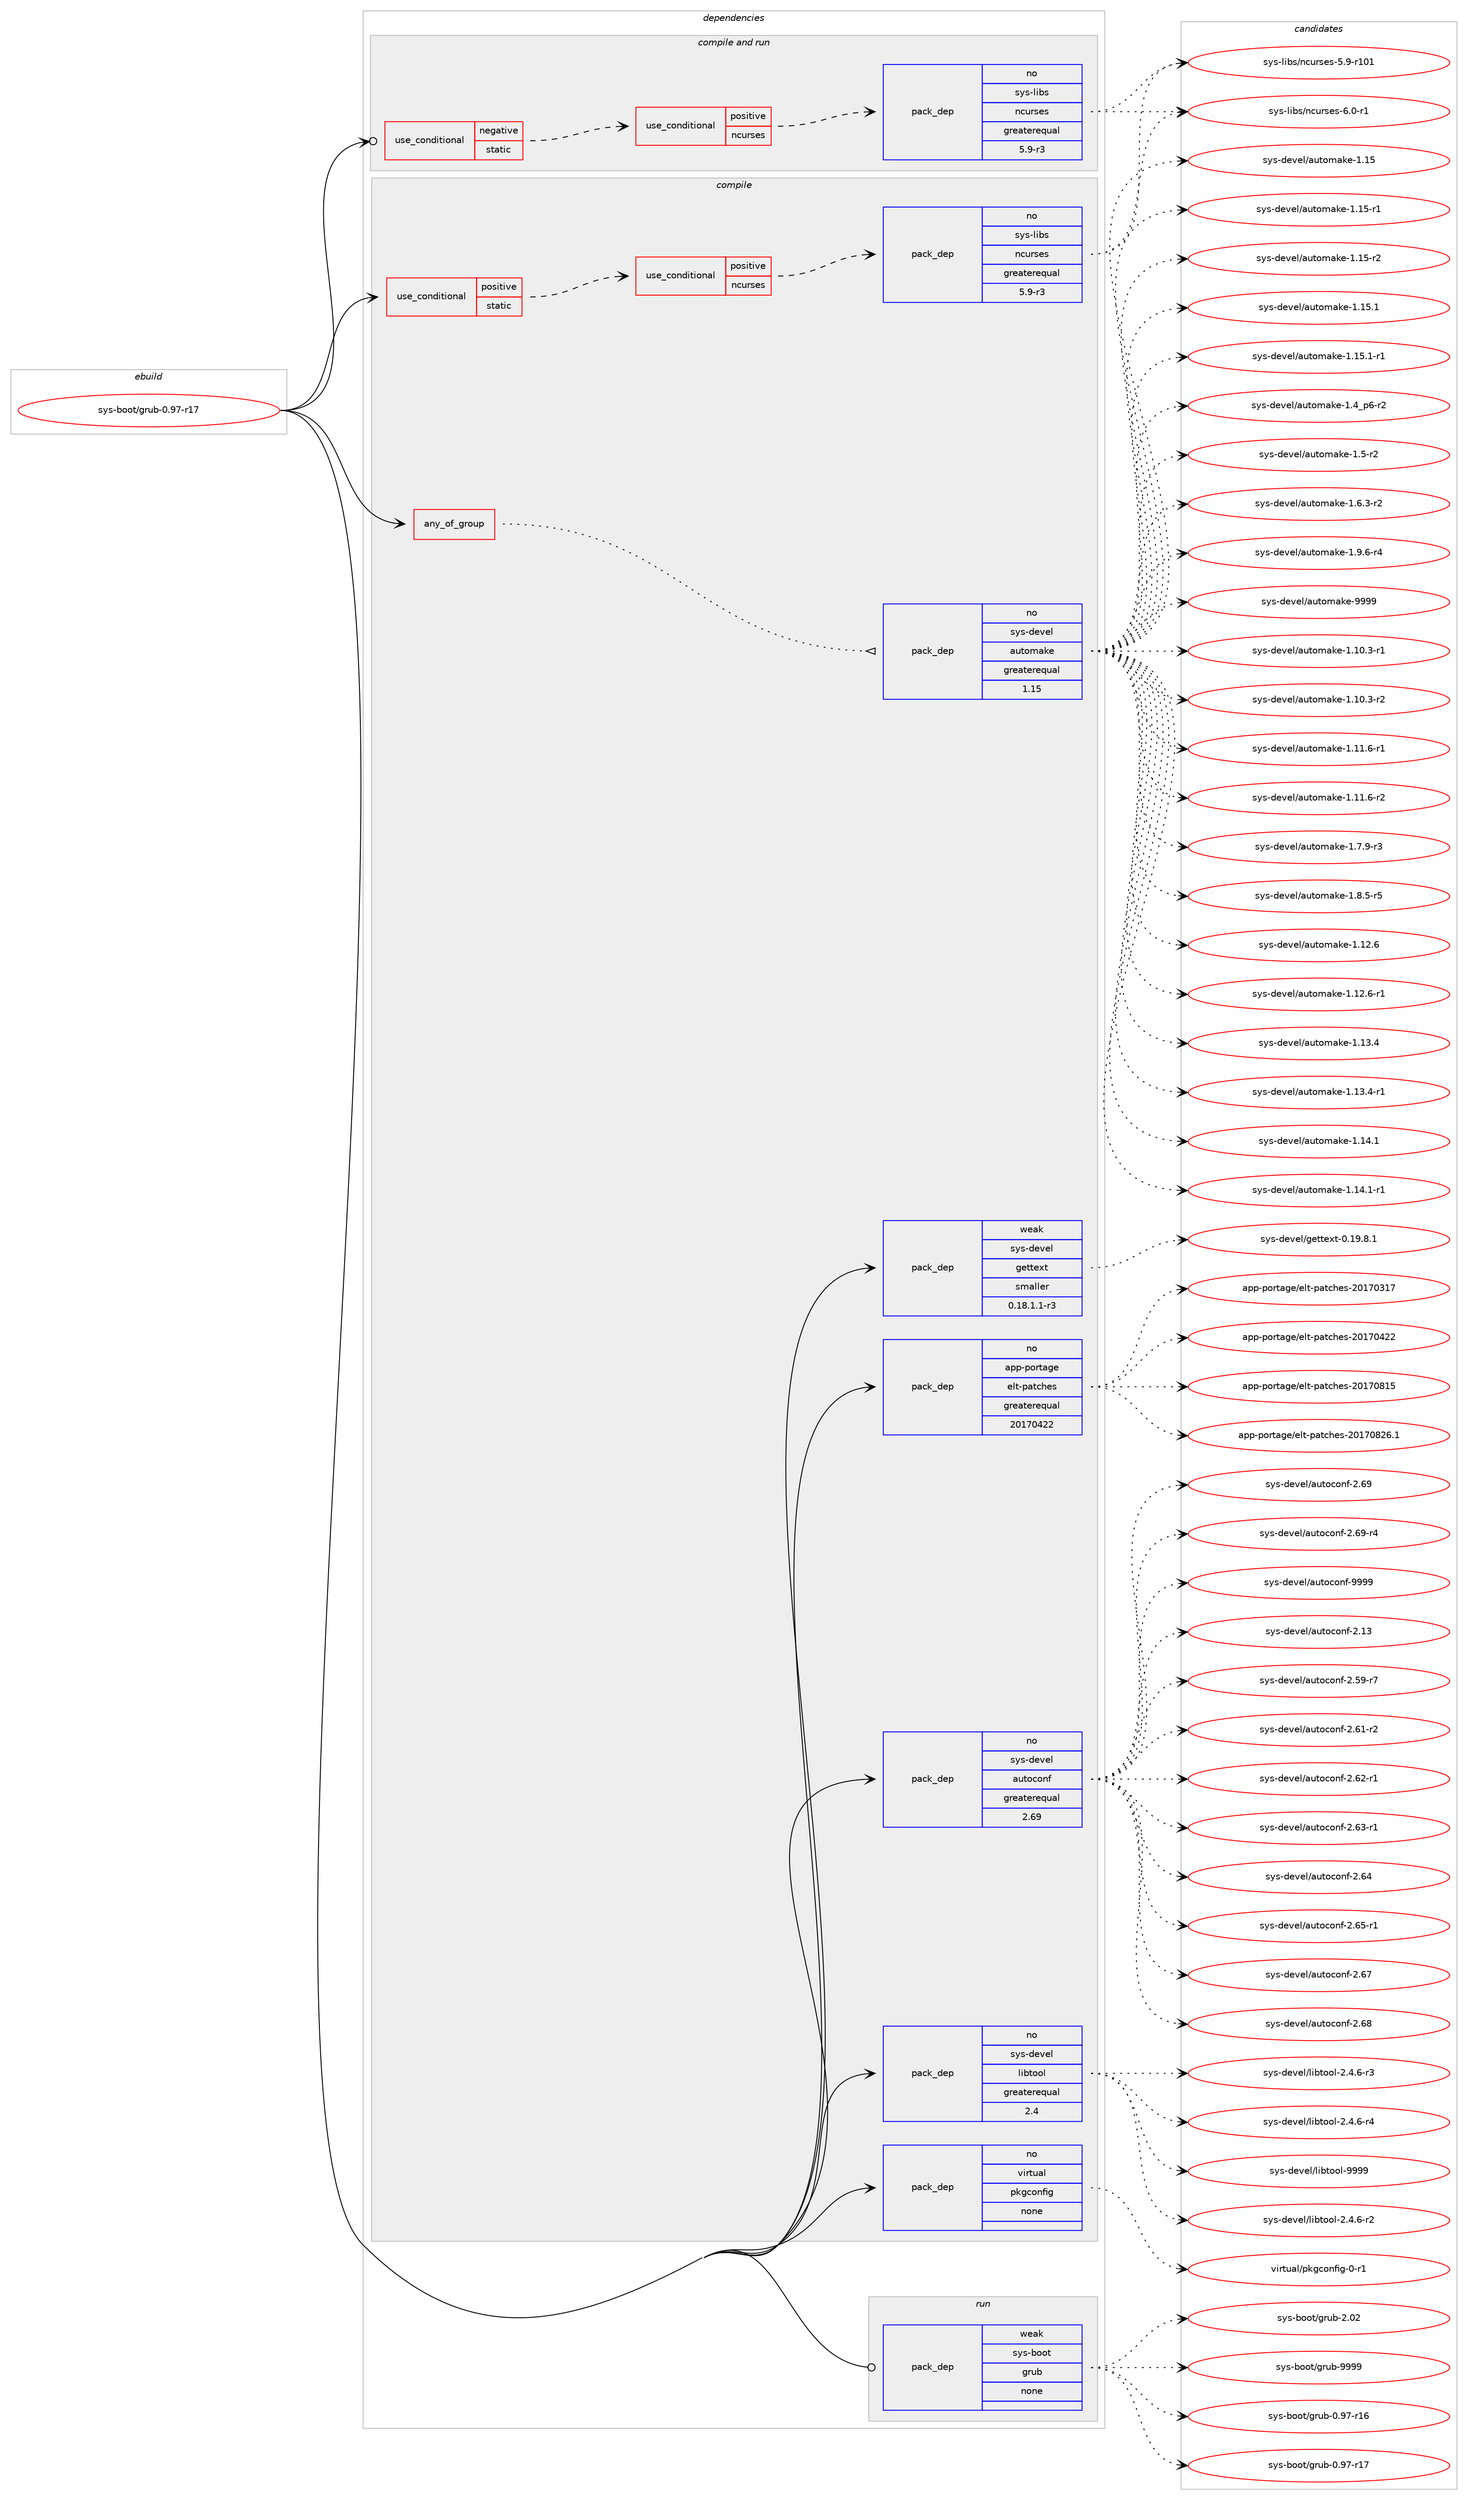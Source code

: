 digraph prolog {

# *************
# Graph options
# *************

newrank=true;
concentrate=true;
compound=true;
graph [rankdir=LR,fontname=Helvetica,fontsize=10,ranksep=1.5];#, ranksep=2.5, nodesep=0.2];
edge  [arrowhead=vee];
node  [fontname=Helvetica,fontsize=10];

# **********
# The ebuild
# **********

subgraph cluster_leftcol {
color=gray;
rank=same;
label=<<i>ebuild</i>>;
id [label="sys-boot/grub-0.97-r17", color=red, width=4, href="../sys-boot/grub-0.97-r17.svg"];
}

# ****************
# The dependencies
# ****************

subgraph cluster_midcol {
color=gray;
label=<<i>dependencies</i>>;
subgraph cluster_compile {
fillcolor="#eeeeee";
style=filled;
label=<<i>compile</i>>;
subgraph any8046 {
dependency477060 [label=<<TABLE BORDER="0" CELLBORDER="1" CELLSPACING="0" CELLPADDING="4"><TR><TD CELLPADDING="10">any_of_group</TD></TR></TABLE>>, shape=none, color=red];subgraph pack353898 {
dependency477061 [label=<<TABLE BORDER="0" CELLBORDER="1" CELLSPACING="0" CELLPADDING="4" WIDTH="220"><TR><TD ROWSPAN="6" CELLPADDING="30">pack_dep</TD></TR><TR><TD WIDTH="110">no</TD></TR><TR><TD>sys-devel</TD></TR><TR><TD>automake</TD></TR><TR><TD>greaterequal</TD></TR><TR><TD>1.15</TD></TR></TABLE>>, shape=none, color=blue];
}
dependency477060:e -> dependency477061:w [weight=20,style="dotted",arrowhead="oinv"];
}
id:e -> dependency477060:w [weight=20,style="solid",arrowhead="vee"];
subgraph cond114841 {
dependency477062 [label=<<TABLE BORDER="0" CELLBORDER="1" CELLSPACING="0" CELLPADDING="4"><TR><TD ROWSPAN="3" CELLPADDING="10">use_conditional</TD></TR><TR><TD>positive</TD></TR><TR><TD>static</TD></TR></TABLE>>, shape=none, color=red];
subgraph cond114842 {
dependency477063 [label=<<TABLE BORDER="0" CELLBORDER="1" CELLSPACING="0" CELLPADDING="4"><TR><TD ROWSPAN="3" CELLPADDING="10">use_conditional</TD></TR><TR><TD>positive</TD></TR><TR><TD>ncurses</TD></TR></TABLE>>, shape=none, color=red];
subgraph pack353899 {
dependency477064 [label=<<TABLE BORDER="0" CELLBORDER="1" CELLSPACING="0" CELLPADDING="4" WIDTH="220"><TR><TD ROWSPAN="6" CELLPADDING="30">pack_dep</TD></TR><TR><TD WIDTH="110">no</TD></TR><TR><TD>sys-libs</TD></TR><TR><TD>ncurses</TD></TR><TR><TD>greaterequal</TD></TR><TR><TD>5.9-r3</TD></TR></TABLE>>, shape=none, color=blue];
}
dependency477063:e -> dependency477064:w [weight=20,style="dashed",arrowhead="vee"];
}
dependency477062:e -> dependency477063:w [weight=20,style="dashed",arrowhead="vee"];
}
id:e -> dependency477062:w [weight=20,style="solid",arrowhead="vee"];
subgraph pack353900 {
dependency477065 [label=<<TABLE BORDER="0" CELLBORDER="1" CELLSPACING="0" CELLPADDING="4" WIDTH="220"><TR><TD ROWSPAN="6" CELLPADDING="30">pack_dep</TD></TR><TR><TD WIDTH="110">no</TD></TR><TR><TD>app-portage</TD></TR><TR><TD>elt-patches</TD></TR><TR><TD>greaterequal</TD></TR><TR><TD>20170422</TD></TR></TABLE>>, shape=none, color=blue];
}
id:e -> dependency477065:w [weight=20,style="solid",arrowhead="vee"];
subgraph pack353901 {
dependency477066 [label=<<TABLE BORDER="0" CELLBORDER="1" CELLSPACING="0" CELLPADDING="4" WIDTH="220"><TR><TD ROWSPAN="6" CELLPADDING="30">pack_dep</TD></TR><TR><TD WIDTH="110">no</TD></TR><TR><TD>sys-devel</TD></TR><TR><TD>autoconf</TD></TR><TR><TD>greaterequal</TD></TR><TR><TD>2.69</TD></TR></TABLE>>, shape=none, color=blue];
}
id:e -> dependency477066:w [weight=20,style="solid",arrowhead="vee"];
subgraph pack353902 {
dependency477067 [label=<<TABLE BORDER="0" CELLBORDER="1" CELLSPACING="0" CELLPADDING="4" WIDTH="220"><TR><TD ROWSPAN="6" CELLPADDING="30">pack_dep</TD></TR><TR><TD WIDTH="110">no</TD></TR><TR><TD>sys-devel</TD></TR><TR><TD>libtool</TD></TR><TR><TD>greaterequal</TD></TR><TR><TD>2.4</TD></TR></TABLE>>, shape=none, color=blue];
}
id:e -> dependency477067:w [weight=20,style="solid",arrowhead="vee"];
subgraph pack353903 {
dependency477068 [label=<<TABLE BORDER="0" CELLBORDER="1" CELLSPACING="0" CELLPADDING="4" WIDTH="220"><TR><TD ROWSPAN="6" CELLPADDING="30">pack_dep</TD></TR><TR><TD WIDTH="110">no</TD></TR><TR><TD>virtual</TD></TR><TR><TD>pkgconfig</TD></TR><TR><TD>none</TD></TR><TR><TD></TD></TR></TABLE>>, shape=none, color=blue];
}
id:e -> dependency477068:w [weight=20,style="solid",arrowhead="vee"];
subgraph pack353904 {
dependency477069 [label=<<TABLE BORDER="0" CELLBORDER="1" CELLSPACING="0" CELLPADDING="4" WIDTH="220"><TR><TD ROWSPAN="6" CELLPADDING="30">pack_dep</TD></TR><TR><TD WIDTH="110">weak</TD></TR><TR><TD>sys-devel</TD></TR><TR><TD>gettext</TD></TR><TR><TD>smaller</TD></TR><TR><TD>0.18.1.1-r3</TD></TR></TABLE>>, shape=none, color=blue];
}
id:e -> dependency477069:w [weight=20,style="solid",arrowhead="vee"];
}
subgraph cluster_compileandrun {
fillcolor="#eeeeee";
style=filled;
label=<<i>compile and run</i>>;
subgraph cond114843 {
dependency477070 [label=<<TABLE BORDER="0" CELLBORDER="1" CELLSPACING="0" CELLPADDING="4"><TR><TD ROWSPAN="3" CELLPADDING="10">use_conditional</TD></TR><TR><TD>negative</TD></TR><TR><TD>static</TD></TR></TABLE>>, shape=none, color=red];
subgraph cond114844 {
dependency477071 [label=<<TABLE BORDER="0" CELLBORDER="1" CELLSPACING="0" CELLPADDING="4"><TR><TD ROWSPAN="3" CELLPADDING="10">use_conditional</TD></TR><TR><TD>positive</TD></TR><TR><TD>ncurses</TD></TR></TABLE>>, shape=none, color=red];
subgraph pack353905 {
dependency477072 [label=<<TABLE BORDER="0" CELLBORDER="1" CELLSPACING="0" CELLPADDING="4" WIDTH="220"><TR><TD ROWSPAN="6" CELLPADDING="30">pack_dep</TD></TR><TR><TD WIDTH="110">no</TD></TR><TR><TD>sys-libs</TD></TR><TR><TD>ncurses</TD></TR><TR><TD>greaterequal</TD></TR><TR><TD>5.9-r3</TD></TR></TABLE>>, shape=none, color=blue];
}
dependency477071:e -> dependency477072:w [weight=20,style="dashed",arrowhead="vee"];
}
dependency477070:e -> dependency477071:w [weight=20,style="dashed",arrowhead="vee"];
}
id:e -> dependency477070:w [weight=20,style="solid",arrowhead="odotvee"];
}
subgraph cluster_run {
fillcolor="#eeeeee";
style=filled;
label=<<i>run</i>>;
subgraph pack353906 {
dependency477073 [label=<<TABLE BORDER="0" CELLBORDER="1" CELLSPACING="0" CELLPADDING="4" WIDTH="220"><TR><TD ROWSPAN="6" CELLPADDING="30">pack_dep</TD></TR><TR><TD WIDTH="110">weak</TD></TR><TR><TD>sys-boot</TD></TR><TR><TD>grub</TD></TR><TR><TD>none</TD></TR><TR><TD></TD></TR></TABLE>>, shape=none, color=blue];
}
id:e -> dependency477073:w [weight=20,style="solid",arrowhead="odot"];
}
}

# **************
# The candidates
# **************

subgraph cluster_choices {
rank=same;
color=gray;
label=<<i>candidates</i>>;

subgraph choice353898 {
color=black;
nodesep=1;
choice11512111545100101118101108479711711611110997107101454946494846514511449 [label="sys-devel/automake-1.10.3-r1", color=red, width=4,href="../sys-devel/automake-1.10.3-r1.svg"];
choice11512111545100101118101108479711711611110997107101454946494846514511450 [label="sys-devel/automake-1.10.3-r2", color=red, width=4,href="../sys-devel/automake-1.10.3-r2.svg"];
choice11512111545100101118101108479711711611110997107101454946494946544511449 [label="sys-devel/automake-1.11.6-r1", color=red, width=4,href="../sys-devel/automake-1.11.6-r1.svg"];
choice11512111545100101118101108479711711611110997107101454946494946544511450 [label="sys-devel/automake-1.11.6-r2", color=red, width=4,href="../sys-devel/automake-1.11.6-r2.svg"];
choice1151211154510010111810110847971171161111099710710145494649504654 [label="sys-devel/automake-1.12.6", color=red, width=4,href="../sys-devel/automake-1.12.6.svg"];
choice11512111545100101118101108479711711611110997107101454946495046544511449 [label="sys-devel/automake-1.12.6-r1", color=red, width=4,href="../sys-devel/automake-1.12.6-r1.svg"];
choice1151211154510010111810110847971171161111099710710145494649514652 [label="sys-devel/automake-1.13.4", color=red, width=4,href="../sys-devel/automake-1.13.4.svg"];
choice11512111545100101118101108479711711611110997107101454946495146524511449 [label="sys-devel/automake-1.13.4-r1", color=red, width=4,href="../sys-devel/automake-1.13.4-r1.svg"];
choice1151211154510010111810110847971171161111099710710145494649524649 [label="sys-devel/automake-1.14.1", color=red, width=4,href="../sys-devel/automake-1.14.1.svg"];
choice11512111545100101118101108479711711611110997107101454946495246494511449 [label="sys-devel/automake-1.14.1-r1", color=red, width=4,href="../sys-devel/automake-1.14.1-r1.svg"];
choice115121115451001011181011084797117116111109971071014549464953 [label="sys-devel/automake-1.15", color=red, width=4,href="../sys-devel/automake-1.15.svg"];
choice1151211154510010111810110847971171161111099710710145494649534511449 [label="sys-devel/automake-1.15-r1", color=red, width=4,href="../sys-devel/automake-1.15-r1.svg"];
choice1151211154510010111810110847971171161111099710710145494649534511450 [label="sys-devel/automake-1.15-r2", color=red, width=4,href="../sys-devel/automake-1.15-r2.svg"];
choice1151211154510010111810110847971171161111099710710145494649534649 [label="sys-devel/automake-1.15.1", color=red, width=4,href="../sys-devel/automake-1.15.1.svg"];
choice11512111545100101118101108479711711611110997107101454946495346494511449 [label="sys-devel/automake-1.15.1-r1", color=red, width=4,href="../sys-devel/automake-1.15.1-r1.svg"];
choice115121115451001011181011084797117116111109971071014549465295112544511450 [label="sys-devel/automake-1.4_p6-r2", color=red, width=4,href="../sys-devel/automake-1.4_p6-r2.svg"];
choice11512111545100101118101108479711711611110997107101454946534511450 [label="sys-devel/automake-1.5-r2", color=red, width=4,href="../sys-devel/automake-1.5-r2.svg"];
choice115121115451001011181011084797117116111109971071014549465446514511450 [label="sys-devel/automake-1.6.3-r2", color=red, width=4,href="../sys-devel/automake-1.6.3-r2.svg"];
choice115121115451001011181011084797117116111109971071014549465546574511451 [label="sys-devel/automake-1.7.9-r3", color=red, width=4,href="../sys-devel/automake-1.7.9-r3.svg"];
choice115121115451001011181011084797117116111109971071014549465646534511453 [label="sys-devel/automake-1.8.5-r5", color=red, width=4,href="../sys-devel/automake-1.8.5-r5.svg"];
choice115121115451001011181011084797117116111109971071014549465746544511452 [label="sys-devel/automake-1.9.6-r4", color=red, width=4,href="../sys-devel/automake-1.9.6-r4.svg"];
choice115121115451001011181011084797117116111109971071014557575757 [label="sys-devel/automake-9999", color=red, width=4,href="../sys-devel/automake-9999.svg"];
dependency477061:e -> choice11512111545100101118101108479711711611110997107101454946494846514511449:w [style=dotted,weight="100"];
dependency477061:e -> choice11512111545100101118101108479711711611110997107101454946494846514511450:w [style=dotted,weight="100"];
dependency477061:e -> choice11512111545100101118101108479711711611110997107101454946494946544511449:w [style=dotted,weight="100"];
dependency477061:e -> choice11512111545100101118101108479711711611110997107101454946494946544511450:w [style=dotted,weight="100"];
dependency477061:e -> choice1151211154510010111810110847971171161111099710710145494649504654:w [style=dotted,weight="100"];
dependency477061:e -> choice11512111545100101118101108479711711611110997107101454946495046544511449:w [style=dotted,weight="100"];
dependency477061:e -> choice1151211154510010111810110847971171161111099710710145494649514652:w [style=dotted,weight="100"];
dependency477061:e -> choice11512111545100101118101108479711711611110997107101454946495146524511449:w [style=dotted,weight="100"];
dependency477061:e -> choice1151211154510010111810110847971171161111099710710145494649524649:w [style=dotted,weight="100"];
dependency477061:e -> choice11512111545100101118101108479711711611110997107101454946495246494511449:w [style=dotted,weight="100"];
dependency477061:e -> choice115121115451001011181011084797117116111109971071014549464953:w [style=dotted,weight="100"];
dependency477061:e -> choice1151211154510010111810110847971171161111099710710145494649534511449:w [style=dotted,weight="100"];
dependency477061:e -> choice1151211154510010111810110847971171161111099710710145494649534511450:w [style=dotted,weight="100"];
dependency477061:e -> choice1151211154510010111810110847971171161111099710710145494649534649:w [style=dotted,weight="100"];
dependency477061:e -> choice11512111545100101118101108479711711611110997107101454946495346494511449:w [style=dotted,weight="100"];
dependency477061:e -> choice115121115451001011181011084797117116111109971071014549465295112544511450:w [style=dotted,weight="100"];
dependency477061:e -> choice11512111545100101118101108479711711611110997107101454946534511450:w [style=dotted,weight="100"];
dependency477061:e -> choice115121115451001011181011084797117116111109971071014549465446514511450:w [style=dotted,weight="100"];
dependency477061:e -> choice115121115451001011181011084797117116111109971071014549465546574511451:w [style=dotted,weight="100"];
dependency477061:e -> choice115121115451001011181011084797117116111109971071014549465646534511453:w [style=dotted,weight="100"];
dependency477061:e -> choice115121115451001011181011084797117116111109971071014549465746544511452:w [style=dotted,weight="100"];
dependency477061:e -> choice115121115451001011181011084797117116111109971071014557575757:w [style=dotted,weight="100"];
}
subgraph choice353899 {
color=black;
nodesep=1;
choice115121115451081059811547110991171141151011154553465745114494849 [label="sys-libs/ncurses-5.9-r101", color=red, width=4,href="../sys-libs/ncurses-5.9-r101.svg"];
choice11512111545108105981154711099117114115101115455446484511449 [label="sys-libs/ncurses-6.0-r1", color=red, width=4,href="../sys-libs/ncurses-6.0-r1.svg"];
dependency477064:e -> choice115121115451081059811547110991171141151011154553465745114494849:w [style=dotted,weight="100"];
dependency477064:e -> choice11512111545108105981154711099117114115101115455446484511449:w [style=dotted,weight="100"];
}
subgraph choice353900 {
color=black;
nodesep=1;
choice97112112451121111141169710310147101108116451129711699104101115455048495548514955 [label="app-portage/elt-patches-20170317", color=red, width=4,href="../app-portage/elt-patches-20170317.svg"];
choice97112112451121111141169710310147101108116451129711699104101115455048495548525050 [label="app-portage/elt-patches-20170422", color=red, width=4,href="../app-portage/elt-patches-20170422.svg"];
choice97112112451121111141169710310147101108116451129711699104101115455048495548564953 [label="app-portage/elt-patches-20170815", color=red, width=4,href="../app-portage/elt-patches-20170815.svg"];
choice971121124511211111411697103101471011081164511297116991041011154550484955485650544649 [label="app-portage/elt-patches-20170826.1", color=red, width=4,href="../app-portage/elt-patches-20170826.1.svg"];
dependency477065:e -> choice97112112451121111141169710310147101108116451129711699104101115455048495548514955:w [style=dotted,weight="100"];
dependency477065:e -> choice97112112451121111141169710310147101108116451129711699104101115455048495548525050:w [style=dotted,weight="100"];
dependency477065:e -> choice97112112451121111141169710310147101108116451129711699104101115455048495548564953:w [style=dotted,weight="100"];
dependency477065:e -> choice971121124511211111411697103101471011081164511297116991041011154550484955485650544649:w [style=dotted,weight="100"];
}
subgraph choice353901 {
color=black;
nodesep=1;
choice115121115451001011181011084797117116111991111101024550464951 [label="sys-devel/autoconf-2.13", color=red, width=4,href="../sys-devel/autoconf-2.13.svg"];
choice1151211154510010111810110847971171161119911111010245504653574511455 [label="sys-devel/autoconf-2.59-r7", color=red, width=4,href="../sys-devel/autoconf-2.59-r7.svg"];
choice1151211154510010111810110847971171161119911111010245504654494511450 [label="sys-devel/autoconf-2.61-r2", color=red, width=4,href="../sys-devel/autoconf-2.61-r2.svg"];
choice1151211154510010111810110847971171161119911111010245504654504511449 [label="sys-devel/autoconf-2.62-r1", color=red, width=4,href="../sys-devel/autoconf-2.62-r1.svg"];
choice1151211154510010111810110847971171161119911111010245504654514511449 [label="sys-devel/autoconf-2.63-r1", color=red, width=4,href="../sys-devel/autoconf-2.63-r1.svg"];
choice115121115451001011181011084797117116111991111101024550465452 [label="sys-devel/autoconf-2.64", color=red, width=4,href="../sys-devel/autoconf-2.64.svg"];
choice1151211154510010111810110847971171161119911111010245504654534511449 [label="sys-devel/autoconf-2.65-r1", color=red, width=4,href="../sys-devel/autoconf-2.65-r1.svg"];
choice115121115451001011181011084797117116111991111101024550465455 [label="sys-devel/autoconf-2.67", color=red, width=4,href="../sys-devel/autoconf-2.67.svg"];
choice115121115451001011181011084797117116111991111101024550465456 [label="sys-devel/autoconf-2.68", color=red, width=4,href="../sys-devel/autoconf-2.68.svg"];
choice115121115451001011181011084797117116111991111101024550465457 [label="sys-devel/autoconf-2.69", color=red, width=4,href="../sys-devel/autoconf-2.69.svg"];
choice1151211154510010111810110847971171161119911111010245504654574511452 [label="sys-devel/autoconf-2.69-r4", color=red, width=4,href="../sys-devel/autoconf-2.69-r4.svg"];
choice115121115451001011181011084797117116111991111101024557575757 [label="sys-devel/autoconf-9999", color=red, width=4,href="../sys-devel/autoconf-9999.svg"];
dependency477066:e -> choice115121115451001011181011084797117116111991111101024550464951:w [style=dotted,weight="100"];
dependency477066:e -> choice1151211154510010111810110847971171161119911111010245504653574511455:w [style=dotted,weight="100"];
dependency477066:e -> choice1151211154510010111810110847971171161119911111010245504654494511450:w [style=dotted,weight="100"];
dependency477066:e -> choice1151211154510010111810110847971171161119911111010245504654504511449:w [style=dotted,weight="100"];
dependency477066:e -> choice1151211154510010111810110847971171161119911111010245504654514511449:w [style=dotted,weight="100"];
dependency477066:e -> choice115121115451001011181011084797117116111991111101024550465452:w [style=dotted,weight="100"];
dependency477066:e -> choice1151211154510010111810110847971171161119911111010245504654534511449:w [style=dotted,weight="100"];
dependency477066:e -> choice115121115451001011181011084797117116111991111101024550465455:w [style=dotted,weight="100"];
dependency477066:e -> choice115121115451001011181011084797117116111991111101024550465456:w [style=dotted,weight="100"];
dependency477066:e -> choice115121115451001011181011084797117116111991111101024550465457:w [style=dotted,weight="100"];
dependency477066:e -> choice1151211154510010111810110847971171161119911111010245504654574511452:w [style=dotted,weight="100"];
dependency477066:e -> choice115121115451001011181011084797117116111991111101024557575757:w [style=dotted,weight="100"];
}
subgraph choice353902 {
color=black;
nodesep=1;
choice1151211154510010111810110847108105981161111111084550465246544511450 [label="sys-devel/libtool-2.4.6-r2", color=red, width=4,href="../sys-devel/libtool-2.4.6-r2.svg"];
choice1151211154510010111810110847108105981161111111084550465246544511451 [label="sys-devel/libtool-2.4.6-r3", color=red, width=4,href="../sys-devel/libtool-2.4.6-r3.svg"];
choice1151211154510010111810110847108105981161111111084550465246544511452 [label="sys-devel/libtool-2.4.6-r4", color=red, width=4,href="../sys-devel/libtool-2.4.6-r4.svg"];
choice1151211154510010111810110847108105981161111111084557575757 [label="sys-devel/libtool-9999", color=red, width=4,href="../sys-devel/libtool-9999.svg"];
dependency477067:e -> choice1151211154510010111810110847108105981161111111084550465246544511450:w [style=dotted,weight="100"];
dependency477067:e -> choice1151211154510010111810110847108105981161111111084550465246544511451:w [style=dotted,weight="100"];
dependency477067:e -> choice1151211154510010111810110847108105981161111111084550465246544511452:w [style=dotted,weight="100"];
dependency477067:e -> choice1151211154510010111810110847108105981161111111084557575757:w [style=dotted,weight="100"];
}
subgraph choice353903 {
color=black;
nodesep=1;
choice11810511411611797108471121071039911111010210510345484511449 [label="virtual/pkgconfig-0-r1", color=red, width=4,href="../virtual/pkgconfig-0-r1.svg"];
dependency477068:e -> choice11810511411611797108471121071039911111010210510345484511449:w [style=dotted,weight="100"];
}
subgraph choice353904 {
color=black;
nodesep=1;
choice1151211154510010111810110847103101116116101120116454846495746564649 [label="sys-devel/gettext-0.19.8.1", color=red, width=4,href="../sys-devel/gettext-0.19.8.1.svg"];
dependency477069:e -> choice1151211154510010111810110847103101116116101120116454846495746564649:w [style=dotted,weight="100"];
}
subgraph choice353905 {
color=black;
nodesep=1;
choice115121115451081059811547110991171141151011154553465745114494849 [label="sys-libs/ncurses-5.9-r101", color=red, width=4,href="../sys-libs/ncurses-5.9-r101.svg"];
choice11512111545108105981154711099117114115101115455446484511449 [label="sys-libs/ncurses-6.0-r1", color=red, width=4,href="../sys-libs/ncurses-6.0-r1.svg"];
dependency477072:e -> choice115121115451081059811547110991171141151011154553465745114494849:w [style=dotted,weight="100"];
dependency477072:e -> choice11512111545108105981154711099117114115101115455446484511449:w [style=dotted,weight="100"];
}
subgraph choice353906 {
color=black;
nodesep=1;
choice115121115459811111111647103114117984548465755451144954 [label="sys-boot/grub-0.97-r16", color=red, width=4,href="../sys-boot/grub-0.97-r16.svg"];
choice115121115459811111111647103114117984548465755451144955 [label="sys-boot/grub-0.97-r17", color=red, width=4,href="../sys-boot/grub-0.97-r17.svg"];
choice115121115459811111111647103114117984550464850 [label="sys-boot/grub-2.02", color=red, width=4,href="../sys-boot/grub-2.02.svg"];
choice115121115459811111111647103114117984557575757 [label="sys-boot/grub-9999", color=red, width=4,href="../sys-boot/grub-9999.svg"];
dependency477073:e -> choice115121115459811111111647103114117984548465755451144954:w [style=dotted,weight="100"];
dependency477073:e -> choice115121115459811111111647103114117984548465755451144955:w [style=dotted,weight="100"];
dependency477073:e -> choice115121115459811111111647103114117984550464850:w [style=dotted,weight="100"];
dependency477073:e -> choice115121115459811111111647103114117984557575757:w [style=dotted,weight="100"];
}
}

}
